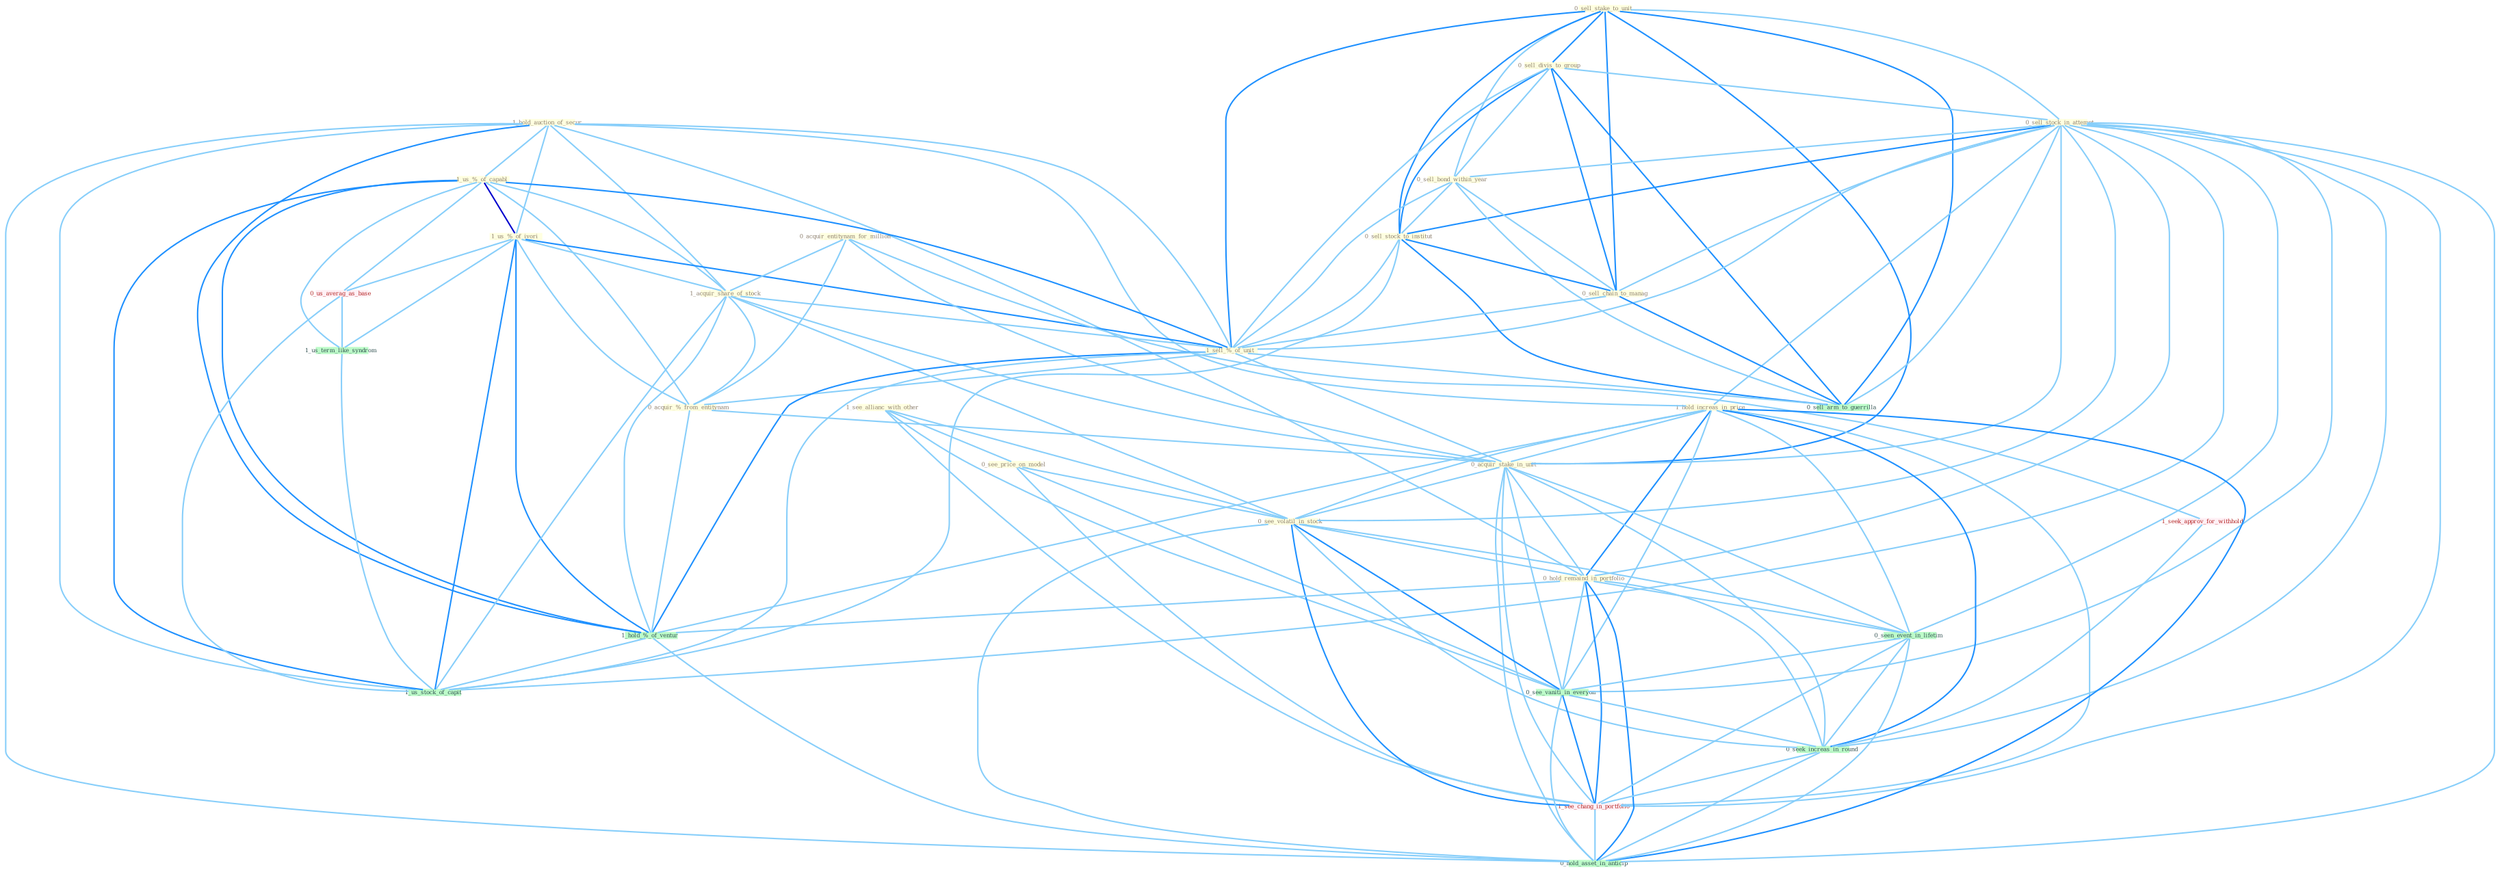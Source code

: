 Graph G{ 
    node
    [shape=polygon,style=filled,width=.5,height=.06,color="#BDFCC9",fixedsize=true,fontsize=4,
    fontcolor="#2f4f4f"];
    {node
    [color="#ffffe0", fontcolor="#8b7d6b"] "0_sell_stake_to_unit " "1_hold_auction_of_secur " "1_us_%_of_capabl " "1_see_allianc_with_other " "1_us_%_of_ivori " "0_acquir_entitynam_for_million " "0_sell_divis_to_group " "0_sell_stock_in_attempt " "0_sell_bond_within_year " "0_sell_stock_to_institut " "0_sell_chain_to_manag " "0_see_price_on_model " "1_acquir_share_of_stock " "1_sell_%_of_unit " "0_acquir_%_from_entitynam " "1_hold_increas_in_price " "0_acquir_stake_in_unit " "0_see_volatil_in_stock " "0_hold_remaind_in_portfolio "}
{node [color="#fff0f5", fontcolor="#b22222"] "0_us_averag_as_base " "1_seek_approv_for_withhold " "1_see_chang_in_portfolio "}
edge [color="#B0E2FF"];

	"0_sell_stake_to_unit " -- "0_sell_divis_to_group " [w="2", color="#1e90ff" , len=0.8];
	"0_sell_stake_to_unit " -- "0_sell_stock_in_attempt " [w="1", color="#87cefa" ];
	"0_sell_stake_to_unit " -- "0_sell_bond_within_year " [w="1", color="#87cefa" ];
	"0_sell_stake_to_unit " -- "0_sell_stock_to_institut " [w="2", color="#1e90ff" , len=0.8];
	"0_sell_stake_to_unit " -- "0_sell_chain_to_manag " [w="2", color="#1e90ff" , len=0.8];
	"0_sell_stake_to_unit " -- "1_sell_%_of_unit " [w="2", color="#1e90ff" , len=0.8];
	"0_sell_stake_to_unit " -- "0_acquir_stake_in_unit " [w="2", color="#1e90ff" , len=0.8];
	"0_sell_stake_to_unit " -- "0_sell_arm_to_guerrilla " [w="2", color="#1e90ff" , len=0.8];
	"1_hold_auction_of_secur " -- "1_us_%_of_capabl " [w="1", color="#87cefa" ];
	"1_hold_auction_of_secur " -- "1_us_%_of_ivori " [w="1", color="#87cefa" ];
	"1_hold_auction_of_secur " -- "1_acquir_share_of_stock " [w="1", color="#87cefa" ];
	"1_hold_auction_of_secur " -- "1_sell_%_of_unit " [w="1", color="#87cefa" ];
	"1_hold_auction_of_secur " -- "1_hold_increas_in_price " [w="1", color="#87cefa" ];
	"1_hold_auction_of_secur " -- "0_hold_remaind_in_portfolio " [w="1", color="#87cefa" ];
	"1_hold_auction_of_secur " -- "1_hold_%_of_ventur " [w="2", color="#1e90ff" , len=0.8];
	"1_hold_auction_of_secur " -- "1_us_stock_of_capit " [w="1", color="#87cefa" ];
	"1_hold_auction_of_secur " -- "0_hold_asset_in_anticip " [w="1", color="#87cefa" ];
	"1_us_%_of_capabl " -- "1_us_%_of_ivori " [w="3", color="#0000cd" , len=0.6];
	"1_us_%_of_capabl " -- "1_acquir_share_of_stock " [w="1", color="#87cefa" ];
	"1_us_%_of_capabl " -- "1_sell_%_of_unit " [w="2", color="#1e90ff" , len=0.8];
	"1_us_%_of_capabl " -- "0_acquir_%_from_entitynam " [w="1", color="#87cefa" ];
	"1_us_%_of_capabl " -- "0_us_averag_as_base " [w="1", color="#87cefa" ];
	"1_us_%_of_capabl " -- "1_us_term_like_syndrom " [w="1", color="#87cefa" ];
	"1_us_%_of_capabl " -- "1_hold_%_of_ventur " [w="2", color="#1e90ff" , len=0.8];
	"1_us_%_of_capabl " -- "1_us_stock_of_capit " [w="2", color="#1e90ff" , len=0.8];
	"1_see_allianc_with_other " -- "0_see_price_on_model " [w="1", color="#87cefa" ];
	"1_see_allianc_with_other " -- "0_see_volatil_in_stock " [w="1", color="#87cefa" ];
	"1_see_allianc_with_other " -- "0_see_vaniti_in_everyon " [w="1", color="#87cefa" ];
	"1_see_allianc_with_other " -- "1_see_chang_in_portfolio " [w="1", color="#87cefa" ];
	"1_us_%_of_ivori " -- "1_acquir_share_of_stock " [w="1", color="#87cefa" ];
	"1_us_%_of_ivori " -- "1_sell_%_of_unit " [w="2", color="#1e90ff" , len=0.8];
	"1_us_%_of_ivori " -- "0_acquir_%_from_entitynam " [w="1", color="#87cefa" ];
	"1_us_%_of_ivori " -- "0_us_averag_as_base " [w="1", color="#87cefa" ];
	"1_us_%_of_ivori " -- "1_us_term_like_syndrom " [w="1", color="#87cefa" ];
	"1_us_%_of_ivori " -- "1_hold_%_of_ventur " [w="2", color="#1e90ff" , len=0.8];
	"1_us_%_of_ivori " -- "1_us_stock_of_capit " [w="2", color="#1e90ff" , len=0.8];
	"0_acquir_entitynam_for_million " -- "1_acquir_share_of_stock " [w="1", color="#87cefa" ];
	"0_acquir_entitynam_for_million " -- "0_acquir_%_from_entitynam " [w="1", color="#87cefa" ];
	"0_acquir_entitynam_for_million " -- "0_acquir_stake_in_unit " [w="1", color="#87cefa" ];
	"0_acquir_entitynam_for_million " -- "1_seek_approv_for_withhold " [w="1", color="#87cefa" ];
	"0_sell_divis_to_group " -- "0_sell_stock_in_attempt " [w="1", color="#87cefa" ];
	"0_sell_divis_to_group " -- "0_sell_bond_within_year " [w="1", color="#87cefa" ];
	"0_sell_divis_to_group " -- "0_sell_stock_to_institut " [w="2", color="#1e90ff" , len=0.8];
	"0_sell_divis_to_group " -- "0_sell_chain_to_manag " [w="2", color="#1e90ff" , len=0.8];
	"0_sell_divis_to_group " -- "1_sell_%_of_unit " [w="1", color="#87cefa" ];
	"0_sell_divis_to_group " -- "0_sell_arm_to_guerrilla " [w="2", color="#1e90ff" , len=0.8];
	"0_sell_stock_in_attempt " -- "0_sell_bond_within_year " [w="1", color="#87cefa" ];
	"0_sell_stock_in_attempt " -- "0_sell_stock_to_institut " [w="2", color="#1e90ff" , len=0.8];
	"0_sell_stock_in_attempt " -- "0_sell_chain_to_manag " [w="1", color="#87cefa" ];
	"0_sell_stock_in_attempt " -- "1_sell_%_of_unit " [w="1", color="#87cefa" ];
	"0_sell_stock_in_attempt " -- "1_hold_increas_in_price " [w="1", color="#87cefa" ];
	"0_sell_stock_in_attempt " -- "0_acquir_stake_in_unit " [w="1", color="#87cefa" ];
	"0_sell_stock_in_attempt " -- "0_see_volatil_in_stock " [w="1", color="#87cefa" ];
	"0_sell_stock_in_attempt " -- "0_hold_remaind_in_portfolio " [w="1", color="#87cefa" ];
	"0_sell_stock_in_attempt " -- "0_seen_event_in_lifetim " [w="1", color="#87cefa" ];
	"0_sell_stock_in_attempt " -- "0_see_vaniti_in_everyon " [w="1", color="#87cefa" ];
	"0_sell_stock_in_attempt " -- "0_sell_arm_to_guerrilla " [w="1", color="#87cefa" ];
	"0_sell_stock_in_attempt " -- "0_seek_increas_in_round " [w="1", color="#87cefa" ];
	"0_sell_stock_in_attempt " -- "1_us_stock_of_capit " [w="1", color="#87cefa" ];
	"0_sell_stock_in_attempt " -- "1_see_chang_in_portfolio " [w="1", color="#87cefa" ];
	"0_sell_stock_in_attempt " -- "0_hold_asset_in_anticip " [w="1", color="#87cefa" ];
	"0_sell_bond_within_year " -- "0_sell_stock_to_institut " [w="1", color="#87cefa" ];
	"0_sell_bond_within_year " -- "0_sell_chain_to_manag " [w="1", color="#87cefa" ];
	"0_sell_bond_within_year " -- "1_sell_%_of_unit " [w="1", color="#87cefa" ];
	"0_sell_bond_within_year " -- "0_sell_arm_to_guerrilla " [w="1", color="#87cefa" ];
	"0_sell_stock_to_institut " -- "0_sell_chain_to_manag " [w="2", color="#1e90ff" , len=0.8];
	"0_sell_stock_to_institut " -- "1_sell_%_of_unit " [w="1", color="#87cefa" ];
	"0_sell_stock_to_institut " -- "0_sell_arm_to_guerrilla " [w="2", color="#1e90ff" , len=0.8];
	"0_sell_stock_to_institut " -- "1_us_stock_of_capit " [w="1", color="#87cefa" ];
	"0_sell_chain_to_manag " -- "1_sell_%_of_unit " [w="1", color="#87cefa" ];
	"0_sell_chain_to_manag " -- "0_sell_arm_to_guerrilla " [w="2", color="#1e90ff" , len=0.8];
	"0_see_price_on_model " -- "0_see_volatil_in_stock " [w="1", color="#87cefa" ];
	"0_see_price_on_model " -- "0_see_vaniti_in_everyon " [w="1", color="#87cefa" ];
	"0_see_price_on_model " -- "1_see_chang_in_portfolio " [w="1", color="#87cefa" ];
	"1_acquir_share_of_stock " -- "1_sell_%_of_unit " [w="1", color="#87cefa" ];
	"1_acquir_share_of_stock " -- "0_acquir_%_from_entitynam " [w="1", color="#87cefa" ];
	"1_acquir_share_of_stock " -- "0_acquir_stake_in_unit " [w="1", color="#87cefa" ];
	"1_acquir_share_of_stock " -- "0_see_volatil_in_stock " [w="1", color="#87cefa" ];
	"1_acquir_share_of_stock " -- "1_hold_%_of_ventur " [w="1", color="#87cefa" ];
	"1_acquir_share_of_stock " -- "1_us_stock_of_capit " [w="1", color="#87cefa" ];
	"1_sell_%_of_unit " -- "0_acquir_%_from_entitynam " [w="1", color="#87cefa" ];
	"1_sell_%_of_unit " -- "0_acquir_stake_in_unit " [w="1", color="#87cefa" ];
	"1_sell_%_of_unit " -- "1_hold_%_of_ventur " [w="2", color="#1e90ff" , len=0.8];
	"1_sell_%_of_unit " -- "0_sell_arm_to_guerrilla " [w="1", color="#87cefa" ];
	"1_sell_%_of_unit " -- "1_us_stock_of_capit " [w="1", color="#87cefa" ];
	"0_acquir_%_from_entitynam " -- "0_acquir_stake_in_unit " [w="1", color="#87cefa" ];
	"0_acquir_%_from_entitynam " -- "1_hold_%_of_ventur " [w="1", color="#87cefa" ];
	"1_hold_increas_in_price " -- "0_acquir_stake_in_unit " [w="1", color="#87cefa" ];
	"1_hold_increas_in_price " -- "0_see_volatil_in_stock " [w="1", color="#87cefa" ];
	"1_hold_increas_in_price " -- "0_hold_remaind_in_portfolio " [w="2", color="#1e90ff" , len=0.8];
	"1_hold_increas_in_price " -- "0_seen_event_in_lifetim " [w="1", color="#87cefa" ];
	"1_hold_increas_in_price " -- "1_hold_%_of_ventur " [w="1", color="#87cefa" ];
	"1_hold_increas_in_price " -- "0_see_vaniti_in_everyon " [w="1", color="#87cefa" ];
	"1_hold_increas_in_price " -- "0_seek_increas_in_round " [w="2", color="#1e90ff" , len=0.8];
	"1_hold_increas_in_price " -- "1_see_chang_in_portfolio " [w="1", color="#87cefa" ];
	"1_hold_increas_in_price " -- "0_hold_asset_in_anticip " [w="2", color="#1e90ff" , len=0.8];
	"0_acquir_stake_in_unit " -- "0_see_volatil_in_stock " [w="1", color="#87cefa" ];
	"0_acquir_stake_in_unit " -- "0_hold_remaind_in_portfolio " [w="1", color="#87cefa" ];
	"0_acquir_stake_in_unit " -- "0_seen_event_in_lifetim " [w="1", color="#87cefa" ];
	"0_acquir_stake_in_unit " -- "0_see_vaniti_in_everyon " [w="1", color="#87cefa" ];
	"0_acquir_stake_in_unit " -- "0_seek_increas_in_round " [w="1", color="#87cefa" ];
	"0_acquir_stake_in_unit " -- "1_see_chang_in_portfolio " [w="1", color="#87cefa" ];
	"0_acquir_stake_in_unit " -- "0_hold_asset_in_anticip " [w="1", color="#87cefa" ];
	"0_see_volatil_in_stock " -- "0_hold_remaind_in_portfolio " [w="1", color="#87cefa" ];
	"0_see_volatil_in_stock " -- "0_seen_event_in_lifetim " [w="1", color="#87cefa" ];
	"0_see_volatil_in_stock " -- "0_see_vaniti_in_everyon " [w="2", color="#1e90ff" , len=0.8];
	"0_see_volatil_in_stock " -- "0_seek_increas_in_round " [w="1", color="#87cefa" ];
	"0_see_volatil_in_stock " -- "1_see_chang_in_portfolio " [w="2", color="#1e90ff" , len=0.8];
	"0_see_volatil_in_stock " -- "0_hold_asset_in_anticip " [w="1", color="#87cefa" ];
	"0_hold_remaind_in_portfolio " -- "0_seen_event_in_lifetim " [w="1", color="#87cefa" ];
	"0_hold_remaind_in_portfolio " -- "1_hold_%_of_ventur " [w="1", color="#87cefa" ];
	"0_hold_remaind_in_portfolio " -- "0_see_vaniti_in_everyon " [w="1", color="#87cefa" ];
	"0_hold_remaind_in_portfolio " -- "0_seek_increas_in_round " [w="1", color="#87cefa" ];
	"0_hold_remaind_in_portfolio " -- "1_see_chang_in_portfolio " [w="2", color="#1e90ff" , len=0.8];
	"0_hold_remaind_in_portfolio " -- "0_hold_asset_in_anticip " [w="2", color="#1e90ff" , len=0.8];
	"0_seen_event_in_lifetim " -- "0_see_vaniti_in_everyon " [w="1", color="#87cefa" ];
	"0_seen_event_in_lifetim " -- "0_seek_increas_in_round " [w="1", color="#87cefa" ];
	"0_seen_event_in_lifetim " -- "1_see_chang_in_portfolio " [w="1", color="#87cefa" ];
	"0_seen_event_in_lifetim " -- "0_hold_asset_in_anticip " [w="1", color="#87cefa" ];
	"0_us_averag_as_base " -- "1_us_term_like_syndrom " [w="1", color="#87cefa" ];
	"0_us_averag_as_base " -- "1_us_stock_of_capit " [w="1", color="#87cefa" ];
	"1_us_term_like_syndrom " -- "1_us_stock_of_capit " [w="1", color="#87cefa" ];
	"1_seek_approv_for_withhold " -- "0_seek_increas_in_round " [w="1", color="#87cefa" ];
	"1_hold_%_of_ventur " -- "1_us_stock_of_capit " [w="1", color="#87cefa" ];
	"1_hold_%_of_ventur " -- "0_hold_asset_in_anticip " [w="1", color="#87cefa" ];
	"0_see_vaniti_in_everyon " -- "0_seek_increas_in_round " [w="1", color="#87cefa" ];
	"0_see_vaniti_in_everyon " -- "1_see_chang_in_portfolio " [w="2", color="#1e90ff" , len=0.8];
	"0_see_vaniti_in_everyon " -- "0_hold_asset_in_anticip " [w="1", color="#87cefa" ];
	"0_seek_increas_in_round " -- "1_see_chang_in_portfolio " [w="1", color="#87cefa" ];
	"0_seek_increas_in_round " -- "0_hold_asset_in_anticip " [w="1", color="#87cefa" ];
	"1_see_chang_in_portfolio " -- "0_hold_asset_in_anticip " [w="1", color="#87cefa" ];
}